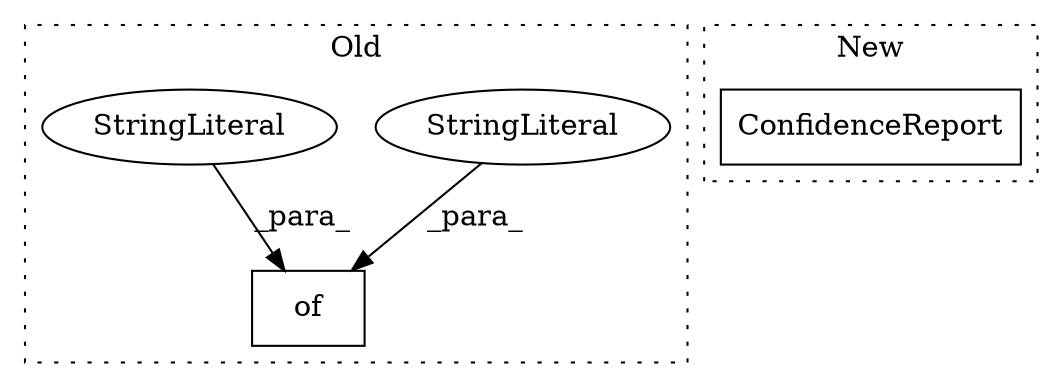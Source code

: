 digraph G {
subgraph cluster0 {
1 [label="of" a="32" s="8754,8806" l="3,1" shape="box"];
3 [label="StringLiteral" a="45" s="8783" l="12" shape="ellipse"];
4 [label="StringLiteral" a="45" s="8757" l="13" shape="ellipse"];
label = "Old";
style="dotted";
}
subgraph cluster1 {
2 [label="ConfidenceReport" a="32" s="9118" l="18" shape="box"];
label = "New";
style="dotted";
}
3 -> 1 [label="_para_"];
4 -> 1 [label="_para_"];
}